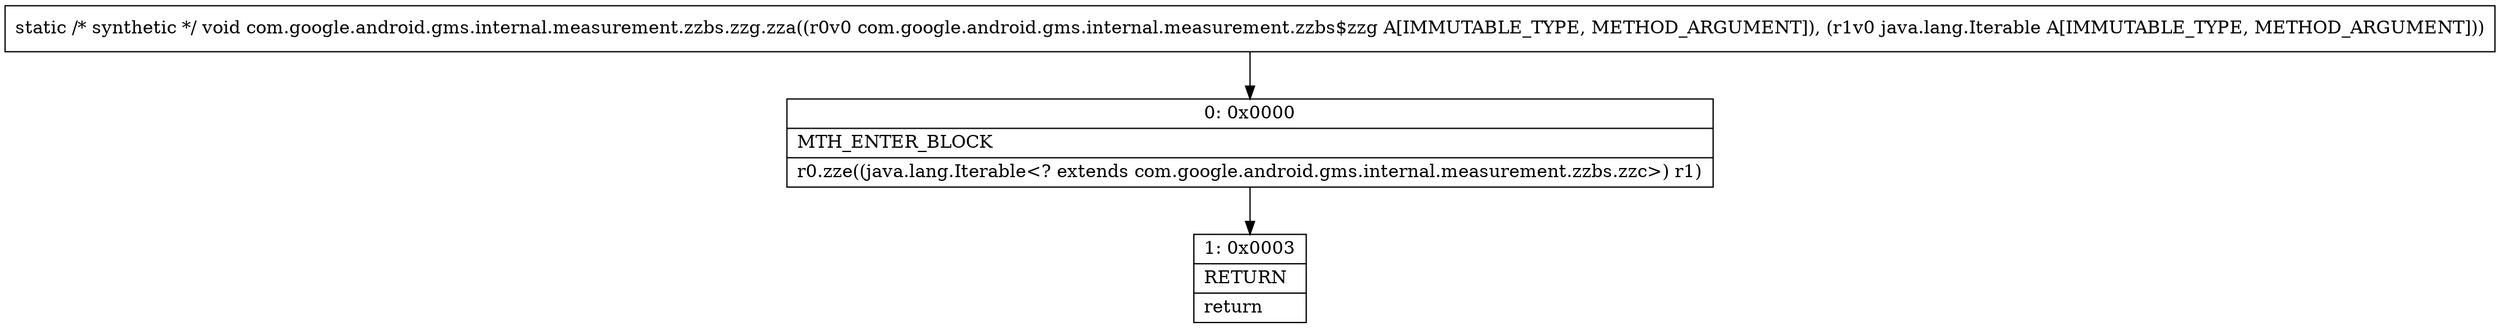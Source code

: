 digraph "CFG forcom.google.android.gms.internal.measurement.zzbs.zzg.zza(Lcom\/google\/android\/gms\/internal\/measurement\/zzbs$zzg;Ljava\/lang\/Iterable;)V" {
Node_0 [shape=record,label="{0\:\ 0x0000|MTH_ENTER_BLOCK\l|r0.zze((java.lang.Iterable\<? extends com.google.android.gms.internal.measurement.zzbs.zzc\>) r1)\l}"];
Node_1 [shape=record,label="{1\:\ 0x0003|RETURN\l|return\l}"];
MethodNode[shape=record,label="{static \/* synthetic *\/ void com.google.android.gms.internal.measurement.zzbs.zzg.zza((r0v0 com.google.android.gms.internal.measurement.zzbs$zzg A[IMMUTABLE_TYPE, METHOD_ARGUMENT]), (r1v0 java.lang.Iterable A[IMMUTABLE_TYPE, METHOD_ARGUMENT])) }"];
MethodNode -> Node_0;
Node_0 -> Node_1;
}

